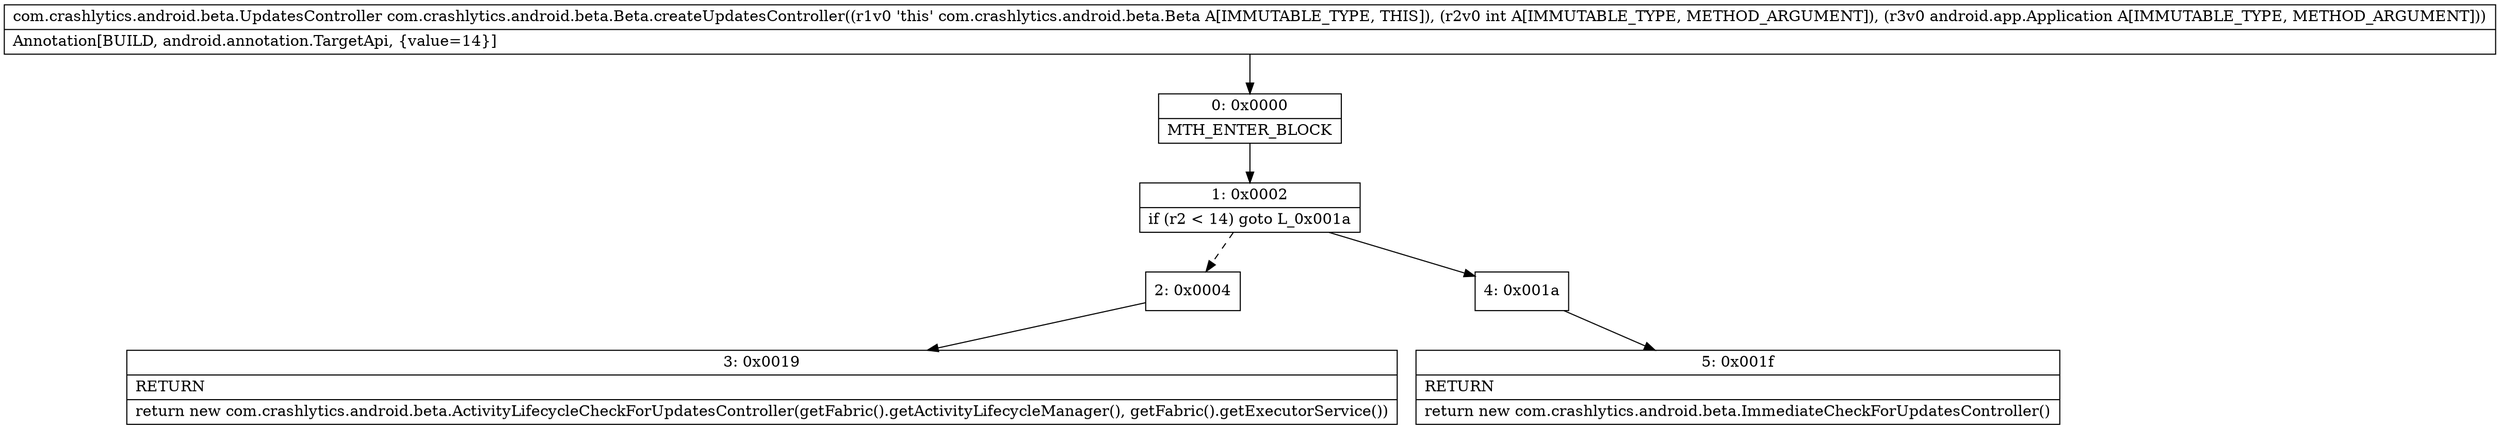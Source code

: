 digraph "CFG forcom.crashlytics.android.beta.Beta.createUpdatesController(ILandroid\/app\/Application;)Lcom\/crashlytics\/android\/beta\/UpdatesController;" {
Node_0 [shape=record,label="{0\:\ 0x0000|MTH_ENTER_BLOCK\l}"];
Node_1 [shape=record,label="{1\:\ 0x0002|if (r2 \< 14) goto L_0x001a\l}"];
Node_2 [shape=record,label="{2\:\ 0x0004}"];
Node_3 [shape=record,label="{3\:\ 0x0019|RETURN\l|return new com.crashlytics.android.beta.ActivityLifecycleCheckForUpdatesController(getFabric().getActivityLifecycleManager(), getFabric().getExecutorService())\l}"];
Node_4 [shape=record,label="{4\:\ 0x001a}"];
Node_5 [shape=record,label="{5\:\ 0x001f|RETURN\l|return new com.crashlytics.android.beta.ImmediateCheckForUpdatesController()\l}"];
MethodNode[shape=record,label="{com.crashlytics.android.beta.UpdatesController com.crashlytics.android.beta.Beta.createUpdatesController((r1v0 'this' com.crashlytics.android.beta.Beta A[IMMUTABLE_TYPE, THIS]), (r2v0 int A[IMMUTABLE_TYPE, METHOD_ARGUMENT]), (r3v0 android.app.Application A[IMMUTABLE_TYPE, METHOD_ARGUMENT]))  | Annotation[BUILD, android.annotation.TargetApi, \{value=14\}]\l}"];
MethodNode -> Node_0;
Node_0 -> Node_1;
Node_1 -> Node_2[style=dashed];
Node_1 -> Node_4;
Node_2 -> Node_3;
Node_4 -> Node_5;
}

